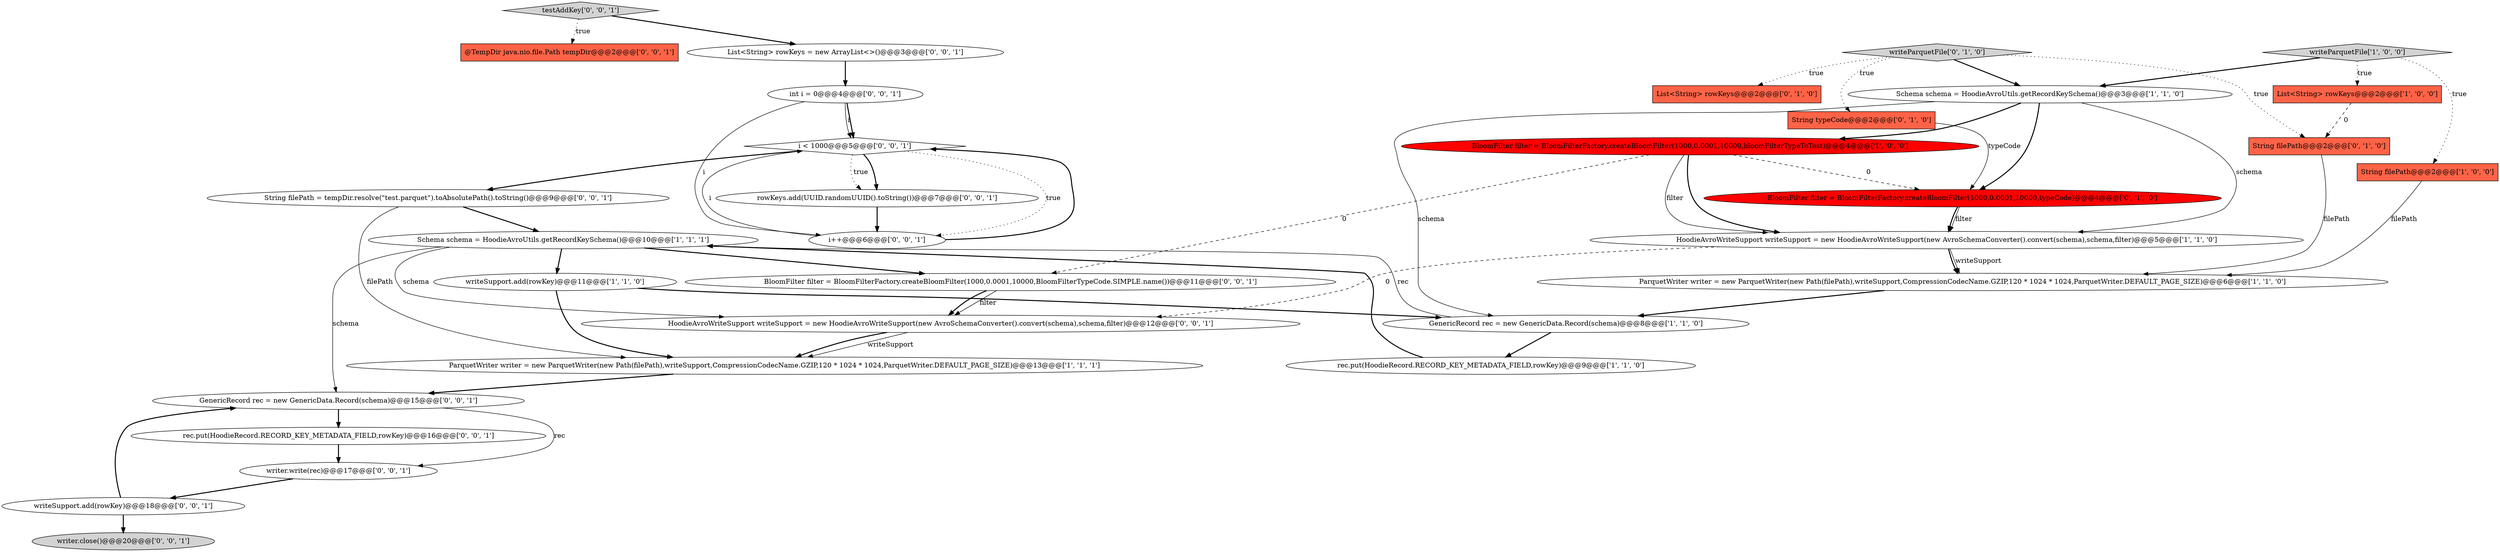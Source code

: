 digraph {
26 [style = filled, label = "@TempDir java.nio.file.Path tempDir@@@2@@@['0', '0', '1']", fillcolor = tomato, shape = box image = "AAA0AAABBB3BBB"];
10 [style = filled, label = "Schema schema = HoodieAvroUtils.getRecordKeySchema()@@@10@@@['1', '1', '1']", fillcolor = white, shape = ellipse image = "AAA0AAABBB1BBB"];
13 [style = filled, label = "writeParquetFile['0', '1', '0']", fillcolor = lightgray, shape = diamond image = "AAA0AAABBB2BBB"];
2 [style = filled, label = "BloomFilter filter = BloomFilterFactory.createBloomFilter(1000,0.0001,10000,bloomFilterTypeToTest)@@@4@@@['1', '0', '0']", fillcolor = red, shape = ellipse image = "AAA1AAABBB1BBB"];
8 [style = filled, label = "GenericRecord rec = new GenericData.Record(schema)@@@8@@@['1', '1', '0']", fillcolor = white, shape = ellipse image = "AAA0AAABBB1BBB"];
0 [style = filled, label = "Schema schema = HoodieAvroUtils.getRecordKeySchema()@@@3@@@['1', '1', '0']", fillcolor = white, shape = ellipse image = "AAA0AAABBB1BBB"];
14 [style = filled, label = "List<String> rowKeys@@@2@@@['0', '1', '0']", fillcolor = tomato, shape = box image = "AAA0AAABBB2BBB"];
24 [style = filled, label = "writeSupport.add(rowKey)@@@18@@@['0', '0', '1']", fillcolor = white, shape = ellipse image = "AAA0AAABBB3BBB"];
16 [style = filled, label = "String filePath@@@2@@@['0', '1', '0']", fillcolor = tomato, shape = box image = "AAA1AAABBB2BBB"];
11 [style = filled, label = "rec.put(HoodieRecord.RECORD_KEY_METADATA_FIELD,rowKey)@@@9@@@['1', '1', '0']", fillcolor = white, shape = ellipse image = "AAA0AAABBB1BBB"];
3 [style = filled, label = "writeSupport.add(rowKey)@@@11@@@['1', '1', '0']", fillcolor = white, shape = ellipse image = "AAA0AAABBB1BBB"];
25 [style = filled, label = "writer.write(rec)@@@17@@@['0', '0', '1']", fillcolor = white, shape = ellipse image = "AAA0AAABBB3BBB"];
5 [style = filled, label = "List<String> rowKeys@@@2@@@['1', '0', '0']", fillcolor = tomato, shape = box image = "AAA1AAABBB1BBB"];
7 [style = filled, label = "ParquetWriter writer = new ParquetWriter(new Path(filePath),writeSupport,CompressionCodecName.GZIP,120 * 1024 * 1024,ParquetWriter.DEFAULT_PAGE_SIZE)@@@6@@@['1', '1', '0']", fillcolor = white, shape = ellipse image = "AAA0AAABBB1BBB"];
27 [style = filled, label = "HoodieAvroWriteSupport writeSupport = new HoodieAvroWriteSupport(new AvroSchemaConverter().convert(schema),schema,filter)@@@12@@@['0', '0', '1']", fillcolor = white, shape = ellipse image = "AAA0AAABBB3BBB"];
12 [style = filled, label = "String typeCode@@@2@@@['0', '1', '0']", fillcolor = tomato, shape = box image = "AAA0AAABBB2BBB"];
30 [style = filled, label = "rec.put(HoodieRecord.RECORD_KEY_METADATA_FIELD,rowKey)@@@16@@@['0', '0', '1']", fillcolor = white, shape = ellipse image = "AAA0AAABBB3BBB"];
18 [style = filled, label = "i < 1000@@@5@@@['0', '0', '1']", fillcolor = white, shape = diamond image = "AAA0AAABBB3BBB"];
15 [style = filled, label = "BloomFilter filter = BloomFilterFactory.createBloomFilter(1000,0.0001,10000,typeCode)@@@4@@@['0', '1', '0']", fillcolor = red, shape = ellipse image = "AAA1AAABBB2BBB"];
21 [style = filled, label = "List<String> rowKeys = new ArrayList<>()@@@3@@@['0', '0', '1']", fillcolor = white, shape = ellipse image = "AAA0AAABBB3BBB"];
22 [style = filled, label = "String filePath = tempDir.resolve(\"test.parquet\").toAbsolutePath().toString()@@@9@@@['0', '0', '1']", fillcolor = white, shape = ellipse image = "AAA0AAABBB3BBB"];
19 [style = filled, label = "int i = 0@@@4@@@['0', '0', '1']", fillcolor = white, shape = ellipse image = "AAA0AAABBB3BBB"];
23 [style = filled, label = "GenericRecord rec = new GenericData.Record(schema)@@@15@@@['0', '0', '1']", fillcolor = white, shape = ellipse image = "AAA0AAABBB3BBB"];
9 [style = filled, label = "ParquetWriter writer = new ParquetWriter(new Path(filePath),writeSupport,CompressionCodecName.GZIP,120 * 1024 * 1024,ParquetWriter.DEFAULT_PAGE_SIZE)@@@13@@@['1', '1', '1']", fillcolor = white, shape = ellipse image = "AAA0AAABBB1BBB"];
31 [style = filled, label = "testAddKey['0', '0', '1']", fillcolor = lightgray, shape = diamond image = "AAA0AAABBB3BBB"];
17 [style = filled, label = "rowKeys.add(UUID.randomUUID().toString())@@@7@@@['0', '0', '1']", fillcolor = white, shape = ellipse image = "AAA0AAABBB3BBB"];
20 [style = filled, label = "writer.close()@@@20@@@['0', '0', '1']", fillcolor = lightgray, shape = ellipse image = "AAA0AAABBB3BBB"];
29 [style = filled, label = "BloomFilter filter = BloomFilterFactory.createBloomFilter(1000,0.0001,10000,BloomFilterTypeCode.SIMPLE.name())@@@11@@@['0', '0', '1']", fillcolor = white, shape = ellipse image = "AAA0AAABBB3BBB"];
1 [style = filled, label = "writeParquetFile['1', '0', '0']", fillcolor = lightgray, shape = diamond image = "AAA0AAABBB1BBB"];
28 [style = filled, label = "i++@@@6@@@['0', '0', '1']", fillcolor = white, shape = ellipse image = "AAA0AAABBB3BBB"];
4 [style = filled, label = "String filePath@@@2@@@['1', '0', '0']", fillcolor = tomato, shape = box image = "AAA0AAABBB1BBB"];
6 [style = filled, label = "HoodieAvroWriteSupport writeSupport = new HoodieAvroWriteSupport(new AvroSchemaConverter().convert(schema),schema,filter)@@@5@@@['1', '1', '0']", fillcolor = white, shape = ellipse image = "AAA0AAABBB1BBB"];
13->16 [style = dotted, label="true"];
6->7 [style = solid, label="writeSupport"];
27->9 [style = solid, label="writeSupport"];
19->18 [style = bold, label=""];
23->25 [style = solid, label="rec"];
28->18 [style = bold, label=""];
23->30 [style = bold, label=""];
21->19 [style = bold, label=""];
2->6 [style = solid, label="filter"];
12->15 [style = solid, label="typeCode"];
13->12 [style = dotted, label="true"];
2->6 [style = bold, label=""];
0->2 [style = bold, label=""];
27->9 [style = bold, label=""];
18->17 [style = bold, label=""];
22->9 [style = solid, label="filePath"];
10->3 [style = bold, label=""];
10->23 [style = solid, label="schema"];
15->6 [style = bold, label=""];
30->25 [style = bold, label=""];
31->21 [style = bold, label=""];
1->0 [style = bold, label=""];
1->4 [style = dotted, label="true"];
15->6 [style = solid, label="filter"];
7->8 [style = bold, label=""];
0->8 [style = solid, label="schema"];
29->27 [style = solid, label="filter"];
10->27 [style = solid, label="schema"];
0->15 [style = bold, label=""];
2->15 [style = dashed, label="0"];
24->20 [style = bold, label=""];
5->16 [style = dashed, label="0"];
28->18 [style = solid, label="i"];
3->9 [style = bold, label=""];
9->23 [style = bold, label=""];
29->27 [style = bold, label=""];
25->24 [style = bold, label=""];
17->28 [style = bold, label=""];
18->22 [style = bold, label=""];
10->29 [style = bold, label=""];
31->26 [style = dotted, label="true"];
19->18 [style = solid, label="i"];
8->10 [style = solid, label="rec"];
11->10 [style = bold, label=""];
18->28 [style = dotted, label="true"];
19->28 [style = solid, label="i"];
16->7 [style = solid, label="filePath"];
3->8 [style = bold, label=""];
2->29 [style = dashed, label="0"];
4->7 [style = solid, label="filePath"];
6->27 [style = dashed, label="0"];
22->10 [style = bold, label=""];
18->17 [style = dotted, label="true"];
6->7 [style = bold, label=""];
13->14 [style = dotted, label="true"];
8->11 [style = bold, label=""];
0->6 [style = solid, label="schema"];
1->5 [style = dotted, label="true"];
13->0 [style = bold, label=""];
24->23 [style = bold, label=""];
}

